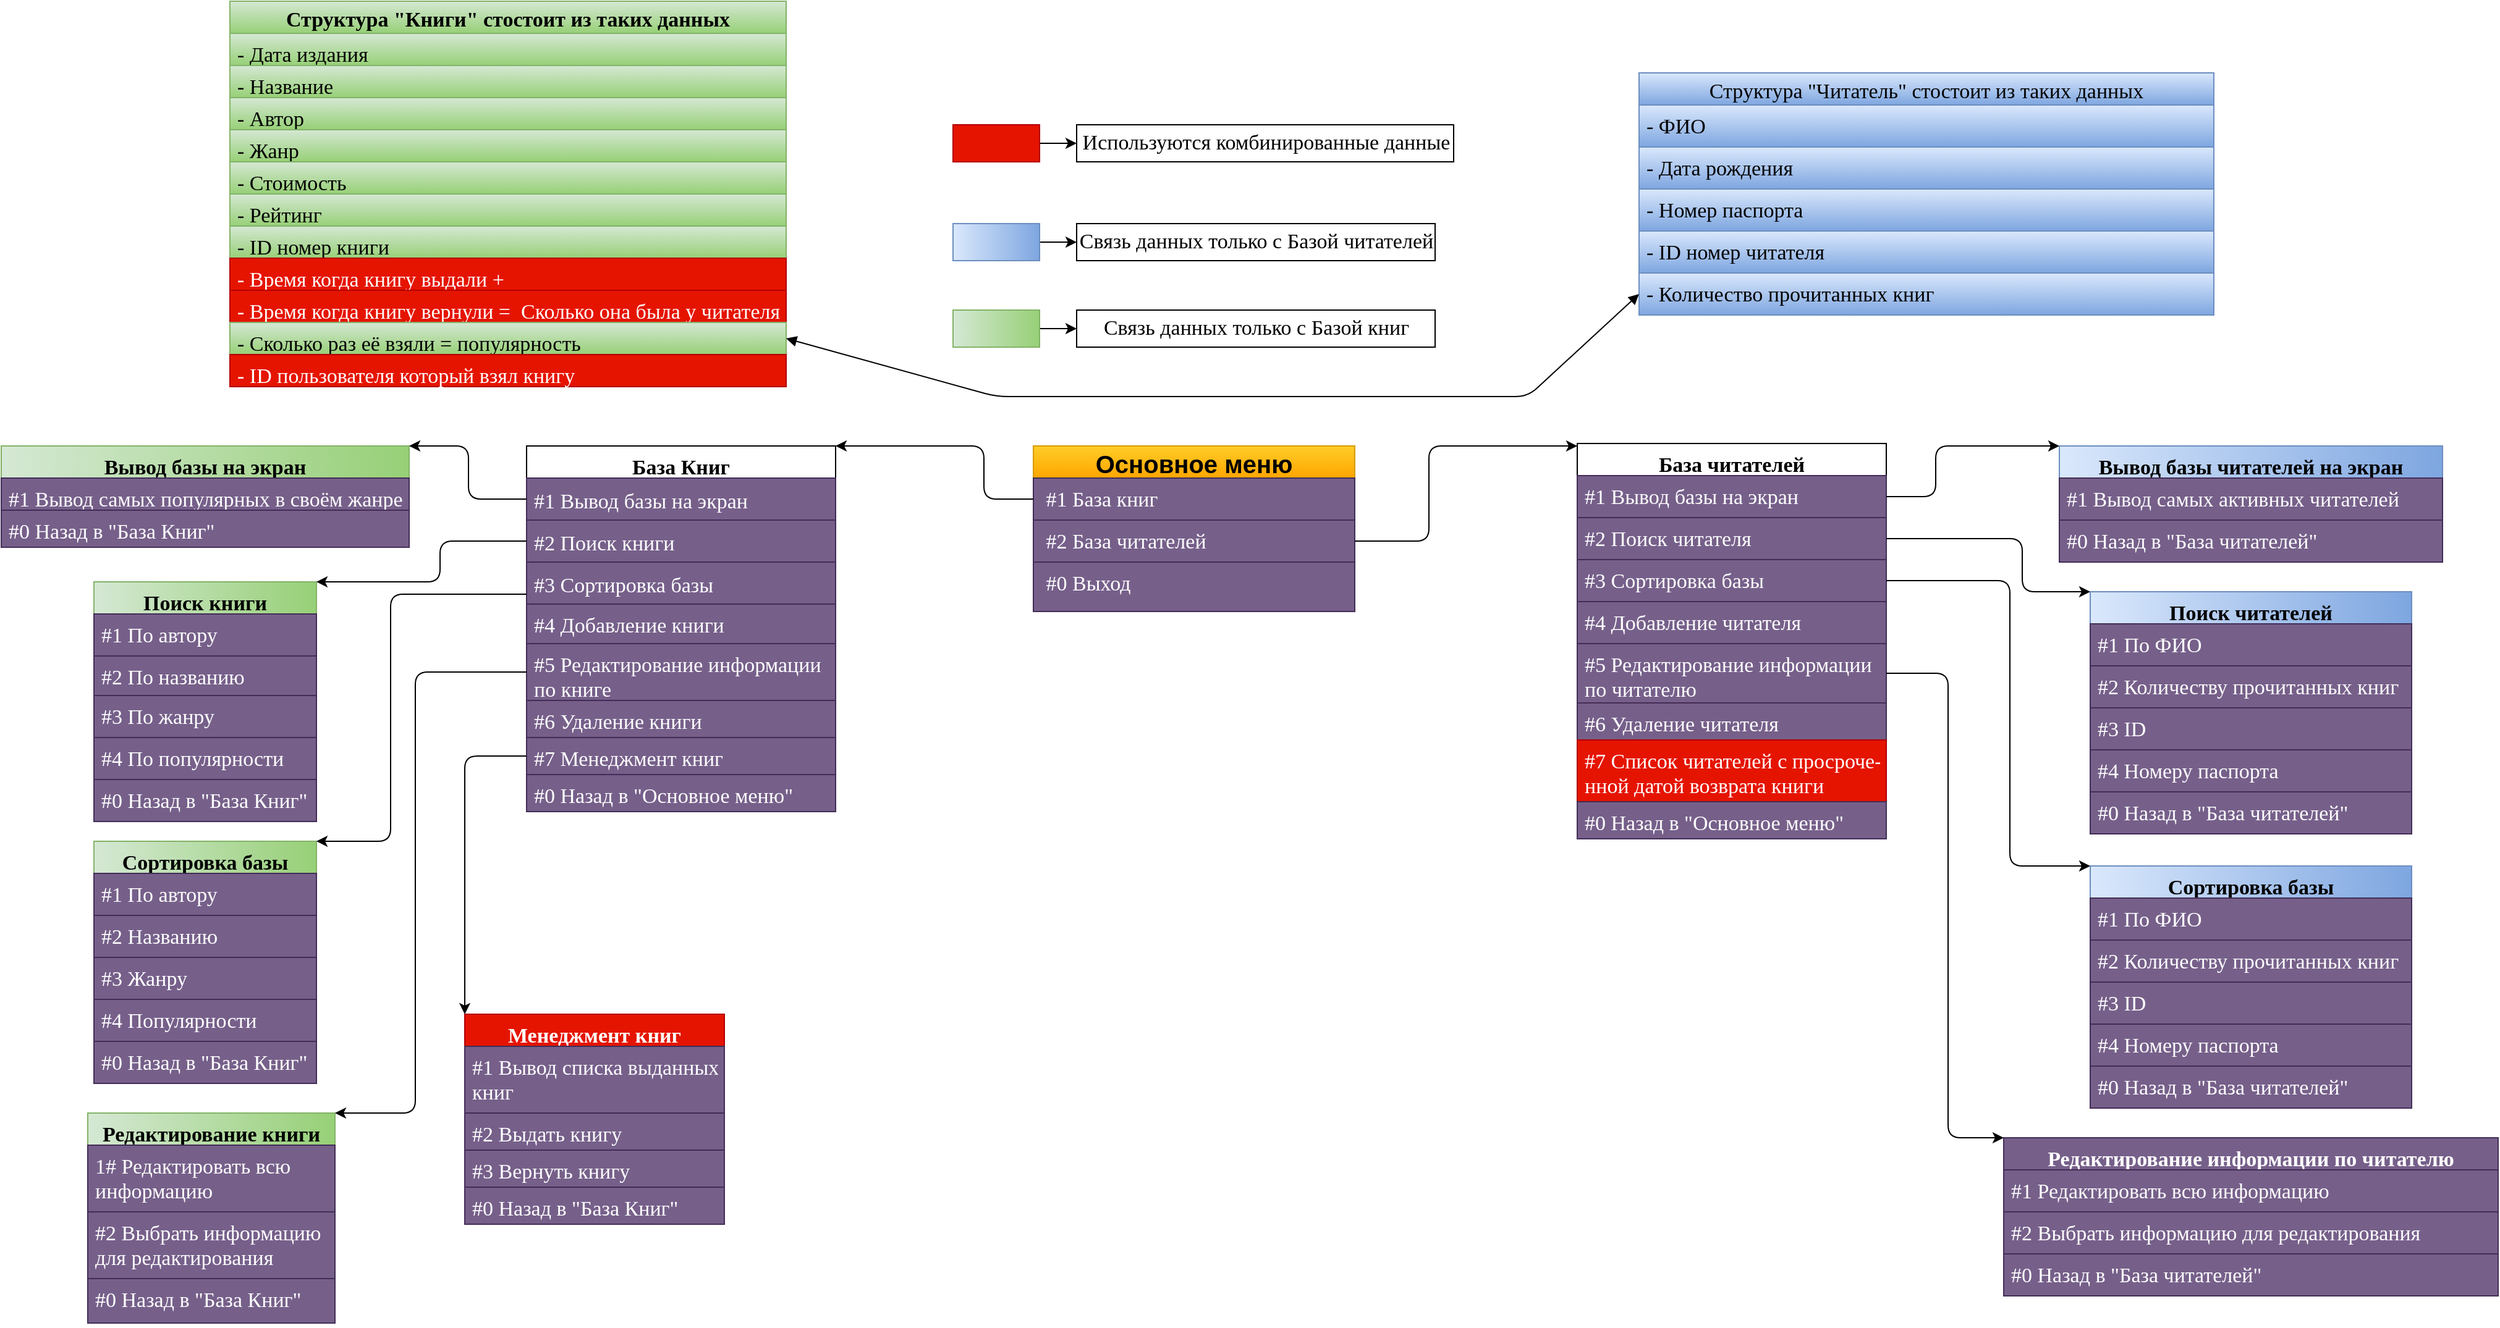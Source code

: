 <mxfile version="18.0.8" type="github">
  <diagram id="y9jcQ4mQ0gFcE9R2Qf6j" name="Page-1">
    <mxGraphModel dx="2881" dy="2189" grid="1" gridSize="10" guides="1" tooltips="1" connect="1" arrows="1" fold="1" page="1" pageScale="1" pageWidth="850" pageHeight="1100" math="0" shadow="0">
      <root>
        <mxCell id="0" />
        <mxCell id="1" parent="0" />
        <mxCell id="IGC7cP5TgzlPBevFt7c1-8" value="Основное меню" style="swimlane;fontStyle=1;childLayout=stackLayout;horizontal=1;startSize=26;horizontalStack=0;resizeParent=1;resizeParentMax=0;resizeLast=0;collapsible=1;marginBottom=0;rounded=0;sketch=0;fontSize=20;fillColor=#ffcd28;gradientColor=#ffa500;strokeColor=#d79b00;" parent="1" vertex="1">
          <mxGeometry x="240" y="40" width="260" height="134" as="geometry" />
        </mxCell>
        <mxCell id="IGC7cP5TgzlPBevFt7c1-11" value=" #1 База книг" style="text;strokeColor=#432D57;fillColor=#76608a;align=left;verticalAlign=top;spacingLeft=4;spacingRight=4;overflow=hidden;rotatable=0;points=[[0,0.5],[1,0.5]];portConstraint=eastwest;rounded=0;sketch=0;fontSize=17;fontFamily=Times New Roman;fontColor=#ffffff;" parent="IGC7cP5TgzlPBevFt7c1-8" vertex="1">
          <mxGeometry y="26" width="260" height="34" as="geometry" />
        </mxCell>
        <mxCell id="IGC7cP5TgzlPBevFt7c1-12" value=" #2 База читателей" style="text;strokeColor=#432D57;fillColor=#76608a;align=left;verticalAlign=top;spacingLeft=4;spacingRight=4;overflow=hidden;rotatable=0;points=[[0,0.5],[1,0.5]];portConstraint=eastwest;rounded=0;sketch=0;fontSize=17;fontFamily=Times New Roman;fontColor=#ffffff;" parent="IGC7cP5TgzlPBevFt7c1-8" vertex="1">
          <mxGeometry y="60" width="260" height="34" as="geometry" />
        </mxCell>
        <mxCell id="IGC7cP5TgzlPBevFt7c1-21" value=" #0 Выход" style="text;align=left;verticalAlign=top;spacingLeft=4;spacingRight=4;overflow=hidden;rotatable=0;points=[[0,0.5],[1,0.5]];portConstraint=eastwest;rounded=0;sketch=0;fontSize=17;fontFamily=Times New Roman;strokeWidth=1;shadow=0;glass=0;fillColor=#76608a;gradientDirection=east;strokeColor=#432D57;fontColor=#ffffff;" parent="IGC7cP5TgzlPBevFt7c1-8" vertex="1">
          <mxGeometry y="94" width="260" height="40" as="geometry" />
        </mxCell>
        <mxCell id="IGC7cP5TgzlPBevFt7c1-24" value="База Книг" style="swimlane;fontStyle=1;align=center;verticalAlign=top;childLayout=stackLayout;horizontal=1;startSize=26;horizontalStack=0;resizeParent=1;resizeParentMax=0;resizeLast=0;collapsible=1;marginBottom=0;rounded=0;shadow=0;glass=0;sketch=0;fontFamily=Times New Roman;fontSize=17;strokeColor=default;strokeWidth=1;fillColor=default;gradientColor=none;gradientDirection=east;" parent="1" vertex="1">
          <mxGeometry x="-170" y="40" width="250" height="296" as="geometry" />
        </mxCell>
        <mxCell id="IGC7cP5TgzlPBevFt7c1-25" value="#1 Вывод базы на экран" style="text;strokeColor=#432D57;fillColor=#76608a;align=left;verticalAlign=middle;spacingLeft=4;spacingRight=4;overflow=hidden;rotatable=0;points=[[0,0.5],[1,0.5]];portConstraint=eastwest;rounded=0;shadow=0;glass=0;sketch=0;fontFamily=Times New Roman;fontSize=17;labelPosition=center;verticalLabelPosition=middle;fontColor=#ffffff;" parent="IGC7cP5TgzlPBevFt7c1-24" vertex="1">
          <mxGeometry y="26" width="250" height="34" as="geometry" />
        </mxCell>
        <mxCell id="IGC7cP5TgzlPBevFt7c1-38" value="#2 Поиск книги" style="text;strokeColor=#432D57;fillColor=#76608a;align=left;verticalAlign=middle;spacingLeft=4;spacingRight=4;overflow=hidden;rotatable=0;points=[[0,0.5],[1,0.5]];portConstraint=eastwest;rounded=0;shadow=0;glass=0;sketch=0;fontFamily=Times New Roman;fontSize=17;labelPosition=center;verticalLabelPosition=middle;fontColor=#ffffff;" parent="IGC7cP5TgzlPBevFt7c1-24" vertex="1">
          <mxGeometry y="60" width="250" height="34" as="geometry" />
        </mxCell>
        <mxCell id="IGC7cP5TgzlPBevFt7c1-32" value="#3 Сортировка базы" style="text;strokeColor=#432D57;fillColor=#76608a;align=left;verticalAlign=middle;spacingLeft=4;spacingRight=4;overflow=hidden;rotatable=0;points=[[0,0.5],[1,0.5]];portConstraint=eastwest;rounded=0;shadow=0;glass=0;sketch=0;fontFamily=Times New Roman;fontSize=17;labelPosition=center;verticalLabelPosition=middle;fontColor=#ffffff;" parent="IGC7cP5TgzlPBevFt7c1-24" vertex="1">
          <mxGeometry y="94" width="250" height="34" as="geometry" />
        </mxCell>
        <mxCell id="IGC7cP5TgzlPBevFt7c1-33" value="#4 Добавление книги" style="text;align=left;verticalAlign=top;spacingLeft=4;spacingRight=4;overflow=hidden;rotatable=0;points=[[0,0.5],[1,0.5]];portConstraint=eastwest;rounded=0;shadow=0;glass=0;sketch=0;fontFamily=Times New Roman;fontSize=17;labelPosition=center;verticalLabelPosition=middle;fillColor=#76608a;fontColor=#ffffff;strokeColor=#432D57;" parent="IGC7cP5TgzlPBevFt7c1-24" vertex="1">
          <mxGeometry y="128" width="250" height="32" as="geometry" />
        </mxCell>
        <mxCell id="IGC7cP5TgzlPBevFt7c1-34" value="#5 Редактирование информации&#xa;по книге" style="text;strokeColor=#432D57;fillColor=#76608a;align=left;verticalAlign=top;spacingLeft=4;spacingRight=4;overflow=hidden;rotatable=0;points=[[0,0.5],[1,0.5]];portConstraint=eastwest;rounded=0;shadow=0;glass=0;sketch=0;fontFamily=Times New Roman;fontSize=17;labelPosition=center;verticalLabelPosition=middle;fontColor=#ffffff;" parent="IGC7cP5TgzlPBevFt7c1-24" vertex="1">
          <mxGeometry y="160" width="250" height="46" as="geometry" />
        </mxCell>
        <mxCell id="IGC7cP5TgzlPBevFt7c1-35" value="#6 Удаление книги" style="text;strokeColor=#432D57;fillColor=#76608a;align=left;verticalAlign=top;spacingLeft=4;spacingRight=4;overflow=hidden;rotatable=0;points=[[0,0.5],[1,0.5]];portConstraint=eastwest;rounded=0;shadow=0;glass=0;sketch=0;fontFamily=Times New Roman;fontSize=17;labelPosition=center;verticalLabelPosition=middle;fontColor=#ffffff;" parent="IGC7cP5TgzlPBevFt7c1-24" vertex="1">
          <mxGeometry y="206" width="250" height="30" as="geometry" />
        </mxCell>
        <mxCell id="IGC7cP5TgzlPBevFt7c1-36" value="#7 Менеджмент книг" style="text;strokeColor=#432D57;fillColor=#76608a;align=left;verticalAlign=top;spacingLeft=4;spacingRight=4;overflow=hidden;rotatable=0;points=[[0,0.5],[1,0.5]];portConstraint=eastwest;rounded=0;shadow=0;glass=0;sketch=0;fontFamily=Times New Roman;fontSize=17;labelPosition=center;verticalLabelPosition=middle;fontColor=#ffffff;" parent="IGC7cP5TgzlPBevFt7c1-24" vertex="1">
          <mxGeometry y="236" width="250" height="30" as="geometry" />
        </mxCell>
        <mxCell id="IGC7cP5TgzlPBevFt7c1-37" value="#0 Назад в &quot;Основное меню&quot;" style="text;strokeColor=#432D57;fillColor=#76608a;align=left;verticalAlign=top;spacingLeft=4;spacingRight=4;overflow=hidden;rotatable=0;points=[[0,0.5],[1,0.5]];portConstraint=eastwest;rounded=0;shadow=0;glass=0;sketch=0;fontFamily=Times New Roman;fontSize=17;labelPosition=center;verticalLabelPosition=middle;fontColor=#ffffff;" parent="IGC7cP5TgzlPBevFt7c1-24" vertex="1">
          <mxGeometry y="266" width="250" height="30" as="geometry" />
        </mxCell>
        <mxCell id="IGC7cP5TgzlPBevFt7c1-39" value="Вывод базы на экран" style="swimlane;fontStyle=1;align=center;verticalAlign=top;childLayout=stackLayout;horizontal=1;startSize=26;horizontalStack=0;resizeParent=1;resizeParentMax=0;resizeLast=0;collapsible=1;marginBottom=0;rounded=0;shadow=0;glass=0;sketch=0;fontFamily=Times New Roman;fontSize=17;strokeColor=#82b366;strokeWidth=1;fillColor=#d5e8d4;gradientDirection=east;gradientColor=#97d077;" parent="1" vertex="1">
          <mxGeometry x="-595" y="40" width="330" height="82" as="geometry" />
        </mxCell>
        <mxCell id="IGC7cP5TgzlPBevFt7c1-40" value="#1 Вывод самых популярных в своём жанре" style="text;strokeColor=#432D57;fillColor=#76608a;align=left;verticalAlign=top;spacingLeft=4;spacingRight=4;overflow=hidden;rotatable=0;points=[[0,0.5],[1,0.5]];portConstraint=eastwest;rounded=0;shadow=0;glass=0;sketch=0;fontFamily=Times New Roman;fontSize=17;fontColor=#ffffff;" parent="IGC7cP5TgzlPBevFt7c1-39" vertex="1">
          <mxGeometry y="26" width="330" height="26" as="geometry" />
        </mxCell>
        <mxCell id="IGC7cP5TgzlPBevFt7c1-42" value="#0 Назад в &quot;База Книг&quot;" style="text;strokeColor=#432D57;fillColor=#76608a;align=left;verticalAlign=top;spacingLeft=4;spacingRight=4;overflow=hidden;rotatable=0;points=[[0,0.5],[1,0.5]];portConstraint=eastwest;rounded=0;shadow=0;glass=0;sketch=0;fontFamily=Times New Roman;fontSize=17;fontColor=#ffffff;" parent="IGC7cP5TgzlPBevFt7c1-39" vertex="1">
          <mxGeometry y="52" width="330" height="30" as="geometry" />
        </mxCell>
        <mxCell id="IGC7cP5TgzlPBevFt7c1-47" value="Поиск книги" style="swimlane;fontStyle=1;align=center;verticalAlign=top;childLayout=stackLayout;horizontal=1;startSize=26;horizontalStack=0;resizeParent=1;resizeParentMax=0;resizeLast=0;collapsible=1;marginBottom=0;rounded=0;shadow=0;glass=0;sketch=0;fontFamily=Times New Roman;fontSize=17;strokeColor=#82b366;strokeWidth=1;fillColor=#d5e8d4;gradientDirection=east;gradientColor=#97d077;" parent="1" vertex="1">
          <mxGeometry x="-520" y="150" width="180" height="194" as="geometry" />
        </mxCell>
        <mxCell id="IGC7cP5TgzlPBevFt7c1-48" value="#1 По автору" style="text;strokeColor=#432D57;fillColor=#76608a;align=left;verticalAlign=top;spacingLeft=4;spacingRight=4;overflow=hidden;rotatable=0;points=[[0,0.5],[1,0.5]];portConstraint=eastwest;rounded=0;shadow=0;glass=0;sketch=0;fontFamily=Times New Roman;fontSize=17;fontColor=#ffffff;" parent="IGC7cP5TgzlPBevFt7c1-47" vertex="1">
          <mxGeometry y="26" width="180" height="34" as="geometry" />
        </mxCell>
        <mxCell id="IGC7cP5TgzlPBevFt7c1-50" value="#2 По названию" style="text;strokeColor=#432D57;fillColor=#76608a;align=left;verticalAlign=top;spacingLeft=4;spacingRight=4;overflow=hidden;rotatable=0;points=[[0,0.5],[1,0.5]];portConstraint=eastwest;rounded=0;shadow=0;glass=0;sketch=0;fontFamily=Times New Roman;fontSize=17;fontColor=#ffffff;" parent="IGC7cP5TgzlPBevFt7c1-47" vertex="1">
          <mxGeometry y="60" width="180" height="32" as="geometry" />
        </mxCell>
        <mxCell id="IGC7cP5TgzlPBevFt7c1-51" value="#3 По жанру" style="text;strokeColor=#432D57;fillColor=#76608a;align=left;verticalAlign=top;spacingLeft=4;spacingRight=4;overflow=hidden;rotatable=0;points=[[0,0.5],[1,0.5]];portConstraint=eastwest;rounded=0;shadow=0;glass=0;sketch=0;fontFamily=Times New Roman;fontSize=17;fontColor=#ffffff;" parent="IGC7cP5TgzlPBevFt7c1-47" vertex="1">
          <mxGeometry y="92" width="180" height="34" as="geometry" />
        </mxCell>
        <mxCell id="IGC7cP5TgzlPBevFt7c1-52" value="#4 По популярности" style="text;strokeColor=#432D57;fillColor=#76608a;align=left;verticalAlign=top;spacingLeft=4;spacingRight=4;overflow=hidden;rotatable=0;points=[[0,0.5],[1,0.5]];portConstraint=eastwest;rounded=0;shadow=0;glass=0;sketch=0;fontFamily=Times New Roman;fontSize=17;fontColor=#ffffff;" parent="IGC7cP5TgzlPBevFt7c1-47" vertex="1">
          <mxGeometry y="126" width="180" height="34" as="geometry" />
        </mxCell>
        <mxCell id="IGC7cP5TgzlPBevFt7c1-53" value="#0 Назад в &quot;База Книг&quot;" style="text;strokeColor=#432D57;fillColor=#76608a;align=left;verticalAlign=top;spacingLeft=4;spacingRight=4;overflow=hidden;rotatable=0;points=[[0,0.5],[1,0.5]];portConstraint=eastwest;rounded=0;shadow=0;glass=0;sketch=0;fontFamily=Times New Roman;fontSize=17;fontColor=#ffffff;" parent="IGC7cP5TgzlPBevFt7c1-47" vertex="1">
          <mxGeometry y="160" width="180" height="34" as="geometry" />
        </mxCell>
        <mxCell id="IGC7cP5TgzlPBevFt7c1-55" value="Сортировка базы" style="swimlane;fontStyle=1;align=center;verticalAlign=top;childLayout=stackLayout;horizontal=1;startSize=26;horizontalStack=0;resizeParent=1;resizeParentMax=0;resizeLast=0;collapsible=1;marginBottom=0;rounded=0;shadow=0;glass=0;sketch=0;fontFamily=Times New Roman;fontSize=17;strokeColor=#82b366;strokeWidth=1;fillColor=#d5e8d4;gradientDirection=east;gradientColor=#97d077;" parent="1" vertex="1">
          <mxGeometry x="-520" y="360" width="180" height="196" as="geometry" />
        </mxCell>
        <mxCell id="IGC7cP5TgzlPBevFt7c1-56" value="#1 По автору" style="text;strokeColor=#432D57;fillColor=#76608a;align=left;verticalAlign=top;spacingLeft=4;spacingRight=4;overflow=hidden;rotatable=0;points=[[0,0.5],[1,0.5]];portConstraint=eastwest;rounded=0;shadow=0;glass=0;sketch=0;fontFamily=Times New Roman;fontSize=17;fontColor=#ffffff;" parent="IGC7cP5TgzlPBevFt7c1-55" vertex="1">
          <mxGeometry y="26" width="180" height="34" as="geometry" />
        </mxCell>
        <mxCell id="IGC7cP5TgzlPBevFt7c1-59" value="#2 Названию" style="text;strokeColor=#432D57;fillColor=#76608a;align=left;verticalAlign=top;spacingLeft=4;spacingRight=4;overflow=hidden;rotatable=0;points=[[0,0.5],[1,0.5]];portConstraint=eastwest;rounded=0;shadow=0;glass=0;sketch=0;fontFamily=Times New Roman;fontSize=17;fontColor=#ffffff;" parent="IGC7cP5TgzlPBevFt7c1-55" vertex="1">
          <mxGeometry y="60" width="180" height="34" as="geometry" />
        </mxCell>
        <mxCell id="IGC7cP5TgzlPBevFt7c1-60" value="#3 Жанру" style="text;strokeColor=#432D57;fillColor=#76608a;align=left;verticalAlign=top;spacingLeft=4;spacingRight=4;overflow=hidden;rotatable=0;points=[[0,0.5],[1,0.5]];portConstraint=eastwest;rounded=0;shadow=0;glass=0;sketch=0;fontFamily=Times New Roman;fontSize=17;fontColor=#ffffff;" parent="IGC7cP5TgzlPBevFt7c1-55" vertex="1">
          <mxGeometry y="94" width="180" height="34" as="geometry" />
        </mxCell>
        <mxCell id="IGC7cP5TgzlPBevFt7c1-61" value="#4 Популярности" style="text;strokeColor=#432D57;fillColor=#76608a;align=left;verticalAlign=top;spacingLeft=4;spacingRight=4;overflow=hidden;rotatable=0;points=[[0,0.5],[1,0.5]];portConstraint=eastwest;rounded=0;shadow=0;glass=0;sketch=0;fontFamily=Times New Roman;fontSize=17;fontColor=#ffffff;" parent="IGC7cP5TgzlPBevFt7c1-55" vertex="1">
          <mxGeometry y="128" width="180" height="34" as="geometry" />
        </mxCell>
        <mxCell id="IGC7cP5TgzlPBevFt7c1-62" value="#0 Назад в &quot;База Книг&quot;" style="text;strokeColor=#432D57;fillColor=#76608a;align=left;verticalAlign=top;spacingLeft=4;spacingRight=4;overflow=hidden;rotatable=0;points=[[0,0.5],[1,0.5]];portConstraint=eastwest;rounded=0;shadow=0;glass=0;sketch=0;fontFamily=Times New Roman;fontSize=17;fontColor=#ffffff;" parent="IGC7cP5TgzlPBevFt7c1-55" vertex="1">
          <mxGeometry y="162" width="180" height="34" as="geometry" />
        </mxCell>
        <mxCell id="IGC7cP5TgzlPBevFt7c1-68" value="Редактирование книги" style="swimlane;fontStyle=1;align=center;verticalAlign=top;childLayout=stackLayout;horizontal=1;startSize=26;horizontalStack=0;resizeParent=1;resizeParentMax=0;resizeLast=0;collapsible=1;marginBottom=0;rounded=0;shadow=0;glass=0;sketch=0;fontFamily=Times New Roman;fontSize=17;strokeColor=#82b366;strokeWidth=1;fillColor=#d5e8d4;gradientDirection=east;gradientColor=#97d077;" parent="1" vertex="1">
          <mxGeometry x="-525" y="580" width="200" height="170" as="geometry" />
        </mxCell>
        <mxCell id="IGC7cP5TgzlPBevFt7c1-69" value="1# Редактировать всю &#xa;информацию" style="text;strokeColor=#432D57;fillColor=#76608a;align=left;verticalAlign=top;spacingLeft=4;spacingRight=4;overflow=hidden;rotatable=0;points=[[0,0.5],[1,0.5]];portConstraint=eastwest;rounded=0;shadow=0;glass=0;sketch=0;fontFamily=Times New Roman;fontSize=17;fontColor=#ffffff;" parent="IGC7cP5TgzlPBevFt7c1-68" vertex="1">
          <mxGeometry y="26" width="200" height="54" as="geometry" />
        </mxCell>
        <mxCell id="IGC7cP5TgzlPBevFt7c1-72" value="#2 Выбрать информацию&#xa;для редактирования" style="text;strokeColor=#432D57;fillColor=#76608a;align=left;verticalAlign=top;spacingLeft=4;spacingRight=4;overflow=hidden;rotatable=0;points=[[0,0.5],[1,0.5]];portConstraint=eastwest;rounded=0;shadow=0;glass=0;sketch=0;fontFamily=Times New Roman;fontSize=17;fontColor=#ffffff;" parent="IGC7cP5TgzlPBevFt7c1-68" vertex="1">
          <mxGeometry y="80" width="200" height="54" as="geometry" />
        </mxCell>
        <mxCell id="IGC7cP5TgzlPBevFt7c1-73" value="#0 Назад в &quot;База Книг&quot;" style="text;strokeColor=#432D57;fillColor=#76608a;align=left;verticalAlign=top;spacingLeft=4;spacingRight=4;overflow=hidden;rotatable=0;points=[[0,0.5],[1,0.5]];portConstraint=eastwest;rounded=0;shadow=0;glass=0;sketch=0;fontFamily=Times New Roman;fontSize=17;fontColor=#ffffff;" parent="IGC7cP5TgzlPBevFt7c1-68" vertex="1">
          <mxGeometry y="134" width="200" height="36" as="geometry" />
        </mxCell>
        <mxCell id="IGC7cP5TgzlPBevFt7c1-75" value="Менеджмент книг" style="swimlane;fontStyle=1;align=center;verticalAlign=top;childLayout=stackLayout;horizontal=1;startSize=26;horizontalStack=0;resizeParent=1;resizeParentMax=0;resizeLast=0;collapsible=1;marginBottom=0;rounded=0;shadow=0;glass=0;sketch=0;fontFamily=Times New Roman;fontSize=17;strokeColor=#B20000;strokeWidth=1;fillColor=#e51400;gradientDirection=east;fontColor=#ffffff;" parent="1" vertex="1">
          <mxGeometry x="-220" y="500" width="210" height="170" as="geometry" />
        </mxCell>
        <mxCell id="IGC7cP5TgzlPBevFt7c1-76" value="#1 Вывод списка выданных &#xa;книг" style="text;strokeColor=#432D57;fillColor=#76608a;align=left;verticalAlign=top;spacingLeft=4;spacingRight=4;overflow=hidden;rotatable=0;points=[[0,0.5],[1,0.5]];portConstraint=eastwest;rounded=0;shadow=0;glass=0;sketch=0;fontFamily=Times New Roman;fontSize=17;fontColor=#ffffff;" parent="IGC7cP5TgzlPBevFt7c1-75" vertex="1">
          <mxGeometry y="26" width="210" height="54" as="geometry" />
        </mxCell>
        <mxCell id="IGC7cP5TgzlPBevFt7c1-79" value="#2 Выдать книгу" style="text;strokeColor=#432D57;fillColor=#76608a;align=left;verticalAlign=top;spacingLeft=4;spacingRight=4;overflow=hidden;rotatable=0;points=[[0,0.5],[1,0.5]];portConstraint=eastwest;rounded=0;shadow=0;glass=0;sketch=0;fontFamily=Times New Roman;fontSize=17;fontColor=#ffffff;" parent="IGC7cP5TgzlPBevFt7c1-75" vertex="1">
          <mxGeometry y="80" width="210" height="30" as="geometry" />
        </mxCell>
        <mxCell id="IGC7cP5TgzlPBevFt7c1-80" value="#3 Вернуть книгу" style="text;strokeColor=#432D57;fillColor=#76608a;align=left;verticalAlign=top;spacingLeft=4;spacingRight=4;overflow=hidden;rotatable=0;points=[[0,0.5],[1,0.5]];portConstraint=eastwest;rounded=0;shadow=0;glass=0;sketch=0;fontFamily=Times New Roman;fontSize=17;fontColor=#ffffff;" parent="IGC7cP5TgzlPBevFt7c1-75" vertex="1">
          <mxGeometry y="110" width="210" height="30" as="geometry" />
        </mxCell>
        <mxCell id="IGC7cP5TgzlPBevFt7c1-81" value="#0 Назад в &quot;База Книг&quot;" style="text;strokeColor=#432D57;fillColor=#76608a;align=left;verticalAlign=top;spacingLeft=4;spacingRight=4;overflow=hidden;rotatable=0;points=[[0,0.5],[1,0.5]];portConstraint=eastwest;rounded=0;shadow=0;glass=0;sketch=0;fontFamily=Times New Roman;fontSize=17;fontColor=#ffffff;" parent="IGC7cP5TgzlPBevFt7c1-75" vertex="1">
          <mxGeometry y="140" width="210" height="30" as="geometry" />
        </mxCell>
        <mxCell id="IGC7cP5TgzlPBevFt7c1-85" value="" style="edgeStyle=orthogonalEdgeStyle;curved=0;rounded=1;sketch=0;orthogonalLoop=1;jettySize=auto;html=1;fontFamily=Times New Roman;fontSize=17;" parent="1" source="IGC7cP5TgzlPBevFt7c1-83" target="IGC7cP5TgzlPBevFt7c1-84" edge="1">
          <mxGeometry relative="1" as="geometry" />
        </mxCell>
        <mxCell id="IGC7cP5TgzlPBevFt7c1-83" value="" style="html=1;rounded=0;shadow=0;glass=0;sketch=0;fontFamily=Times New Roman;fontSize=17;strokeColor=#82b366;strokeWidth=1;fillColor=#d5e8d4;gradientDirection=east;gradientColor=#97d077;" parent="1" vertex="1">
          <mxGeometry x="175" y="-70" width="70" height="30" as="geometry" />
        </mxCell>
        <mxCell id="IGC7cP5TgzlPBevFt7c1-84" value="Связь данных только с Базой книг" style="html=1;rounded=0;shadow=0;glass=0;sketch=0;fontFamily=Times New Roman;fontSize=17;strokeColor=default;strokeWidth=1;fillColor=default;gradientColor=none;gradientDirection=east;" parent="1" vertex="1">
          <mxGeometry x="275" y="-70" width="290" height="30" as="geometry" />
        </mxCell>
        <mxCell id="IGC7cP5TgzlPBevFt7c1-89" value="" style="edgeStyle=orthogonalEdgeStyle;curved=0;rounded=1;sketch=0;orthogonalLoop=1;jettySize=auto;html=1;fontFamily=Times New Roman;fontSize=17;" parent="1" source="IGC7cP5TgzlPBevFt7c1-86" target="IGC7cP5TgzlPBevFt7c1-88" edge="1">
          <mxGeometry relative="1" as="geometry" />
        </mxCell>
        <mxCell id="IGC7cP5TgzlPBevFt7c1-86" value="" style="html=1;rounded=0;shadow=0;glass=0;sketch=0;fontFamily=Times New Roman;fontSize=17;strokeColor=#6c8ebf;strokeWidth=1;fillColor=#dae8fc;gradientDirection=east;gradientColor=#7ea6e0;" parent="1" vertex="1">
          <mxGeometry x="175" y="-140" width="70" height="30" as="geometry" />
        </mxCell>
        <mxCell id="IGC7cP5TgzlPBevFt7c1-88" value="Связь данных только с Базой читателей" style="html=1;rounded=0;shadow=0;glass=0;sketch=0;fontFamily=Times New Roman;fontSize=17;strokeWidth=1;gradientDirection=east;" parent="1" vertex="1">
          <mxGeometry x="275" y="-140" width="290" height="30" as="geometry" />
        </mxCell>
        <mxCell id="IGC7cP5TgzlPBevFt7c1-90" value="" style="edgeStyle=orthogonalEdgeStyle;curved=0;rounded=1;sketch=0;orthogonalLoop=1;jettySize=auto;html=1;fontFamily=Times New Roman;fontSize=17;" parent="1" source="IGC7cP5TgzlPBevFt7c1-91" target="IGC7cP5TgzlPBevFt7c1-92" edge="1">
          <mxGeometry relative="1" as="geometry" />
        </mxCell>
        <mxCell id="IGC7cP5TgzlPBevFt7c1-91" value="" style="html=1;rounded=0;shadow=0;glass=0;sketch=0;fontFamily=Times New Roman;fontSize=17;strokeColor=#B20000;strokeWidth=1;fillColor=#e51400;gradientDirection=east;fontColor=#ffffff;" parent="1" vertex="1">
          <mxGeometry x="175" y="-220" width="70" height="30" as="geometry" />
        </mxCell>
        <mxCell id="IGC7cP5TgzlPBevFt7c1-92" value="Используются комбинированные данные" style="html=1;rounded=0;shadow=0;glass=0;sketch=0;fontFamily=Times New Roman;fontSize=17;strokeWidth=1;gradientDirection=east;" parent="1" vertex="1">
          <mxGeometry x="275" y="-220" width="305" height="30" as="geometry" />
        </mxCell>
        <mxCell id="IGC7cP5TgzlPBevFt7c1-94" value="Структура &quot;Книги&quot; стостоит из таких данных" style="swimlane;fontStyle=1;childLayout=stackLayout;horizontal=1;startSize=26;fillColor=#d5e8d4;horizontalStack=0;resizeParent=1;resizeParentMax=0;resizeLast=0;collapsible=1;marginBottom=0;rounded=0;shadow=0;glass=0;sketch=0;fontFamily=Times New Roman;fontSize=17;strokeColor=#82b366;strokeWidth=1;swimlaneFillColor=default;gradientColor=#97d077;" parent="1" vertex="1">
          <mxGeometry x="-410" y="-320" width="450" height="312" as="geometry" />
        </mxCell>
        <mxCell id="IGC7cP5TgzlPBevFt7c1-95" value="- Дата издания" style="text;strokeColor=#82b366;fillColor=#d5e8d4;align=left;verticalAlign=top;spacingLeft=4;spacingRight=4;overflow=hidden;rotatable=0;points=[[0,0.5],[1,0.5]];portConstraint=eastwest;rounded=0;shadow=0;glass=0;sketch=0;fontFamily=Times New Roman;fontSize=17;gradientColor=#97d077;" parent="IGC7cP5TgzlPBevFt7c1-94" vertex="1">
          <mxGeometry y="26" width="450" height="26" as="geometry" />
        </mxCell>
        <mxCell id="IGC7cP5TgzlPBevFt7c1-96" value="- Название" style="text;strokeColor=#82b366;fillColor=#d5e8d4;align=left;verticalAlign=top;spacingLeft=4;spacingRight=4;overflow=hidden;rotatable=0;points=[[0,0.5],[1,0.5]];portConstraint=eastwest;rounded=0;shadow=0;glass=0;sketch=0;fontFamily=Times New Roman;fontSize=17;gradientColor=#97d077;" parent="IGC7cP5TgzlPBevFt7c1-94" vertex="1">
          <mxGeometry y="52" width="450" height="26" as="geometry" />
        </mxCell>
        <mxCell id="IGC7cP5TgzlPBevFt7c1-97" value="- Автор" style="text;strokeColor=#82b366;fillColor=#d5e8d4;align=left;verticalAlign=top;spacingLeft=4;spacingRight=4;overflow=hidden;rotatable=0;points=[[0,0.5],[1,0.5]];portConstraint=eastwest;rounded=0;shadow=0;glass=0;sketch=0;fontFamily=Times New Roman;fontSize=17;gradientColor=#97d077;" parent="IGC7cP5TgzlPBevFt7c1-94" vertex="1">
          <mxGeometry y="78" width="450" height="26" as="geometry" />
        </mxCell>
        <mxCell id="IGC7cP5TgzlPBevFt7c1-98" value="- Жанр" style="text;strokeColor=#82b366;fillColor=#d5e8d4;align=left;verticalAlign=top;spacingLeft=4;spacingRight=4;overflow=hidden;rotatable=0;points=[[0,0.5],[1,0.5]];portConstraint=eastwest;rounded=0;shadow=0;glass=0;sketch=0;fontFamily=Times New Roman;fontSize=17;gradientColor=#97d077;" parent="IGC7cP5TgzlPBevFt7c1-94" vertex="1">
          <mxGeometry y="104" width="450" height="26" as="geometry" />
        </mxCell>
        <mxCell id="IGC7cP5TgzlPBevFt7c1-99" value="- Стоимость" style="text;strokeColor=#82b366;fillColor=#d5e8d4;align=left;verticalAlign=top;spacingLeft=4;spacingRight=4;overflow=hidden;rotatable=0;points=[[0,0.5],[1,0.5]];portConstraint=eastwest;rounded=0;shadow=0;glass=0;sketch=0;fontFamily=Times New Roman;fontSize=17;gradientColor=#97d077;" parent="IGC7cP5TgzlPBevFt7c1-94" vertex="1">
          <mxGeometry y="130" width="450" height="26" as="geometry" />
        </mxCell>
        <mxCell id="IGC7cP5TgzlPBevFt7c1-100" value="- Рейтинг" style="text;strokeColor=#82b366;fillColor=#d5e8d4;align=left;verticalAlign=top;spacingLeft=4;spacingRight=4;overflow=hidden;rotatable=0;points=[[0,0.5],[1,0.5]];portConstraint=eastwest;rounded=0;shadow=0;glass=0;sketch=0;fontFamily=Times New Roman;fontSize=17;gradientColor=#97d077;" parent="IGC7cP5TgzlPBevFt7c1-94" vertex="1">
          <mxGeometry y="156" width="450" height="26" as="geometry" />
        </mxCell>
        <mxCell id="IGC7cP5TgzlPBevFt7c1-101" value="- ID номер книги" style="text;strokeColor=#82b366;fillColor=#d5e8d4;align=left;verticalAlign=top;spacingLeft=4;spacingRight=4;overflow=hidden;rotatable=0;points=[[0,0.5],[1,0.5]];portConstraint=eastwest;rounded=0;shadow=0;glass=0;sketch=0;fontFamily=Times New Roman;fontSize=17;gradientColor=#97d077;" parent="IGC7cP5TgzlPBevFt7c1-94" vertex="1">
          <mxGeometry y="182" width="450" height="26" as="geometry" />
        </mxCell>
        <mxCell id="IGC7cP5TgzlPBevFt7c1-102" value="- Время когда книгу выдали +" style="text;strokeColor=#B20000;fillColor=#e51400;align=left;verticalAlign=top;spacingLeft=4;spacingRight=4;overflow=hidden;rotatable=0;points=[[0,0.5],[1,0.5]];portConstraint=eastwest;rounded=0;shadow=0;glass=0;sketch=0;fontFamily=Times New Roman;fontSize=17;fontColor=#ffffff;" parent="IGC7cP5TgzlPBevFt7c1-94" vertex="1">
          <mxGeometry y="208" width="450" height="26" as="geometry" />
        </mxCell>
        <mxCell id="IGC7cP5TgzlPBevFt7c1-103" value="- Время когда книгу вернули =  Сколько она была у читателя" style="text;strokeColor=#B20000;fillColor=#e51400;align=left;verticalAlign=top;spacingLeft=4;spacingRight=4;overflow=hidden;rotatable=0;points=[[0,0.5],[1,0.5]];portConstraint=eastwest;rounded=0;shadow=0;glass=0;sketch=0;fontFamily=Times New Roman;fontSize=17;fontColor=#ffffff;" parent="IGC7cP5TgzlPBevFt7c1-94" vertex="1">
          <mxGeometry y="234" width="450" height="26" as="geometry" />
        </mxCell>
        <mxCell id="IGC7cP5TgzlPBevFt7c1-105" value="- Сколько раз её взяли = популярность" style="text;strokeColor=#82b366;fillColor=#d5e8d4;align=left;verticalAlign=top;spacingLeft=4;spacingRight=4;overflow=hidden;rotatable=0;points=[[0,0.5],[1,0.5]];portConstraint=eastwest;rounded=0;shadow=0;glass=0;sketch=0;fontFamily=Times New Roman;fontSize=17;gradientColor=#97d077;" parent="IGC7cP5TgzlPBevFt7c1-94" vertex="1">
          <mxGeometry y="260" width="450" height="26" as="geometry" />
        </mxCell>
        <mxCell id="A93S3qLj2dooBYVlnmr1-1" value="- ID пользователя который взял книгу" style="text;strokeColor=#B20000;fillColor=#e51400;align=left;verticalAlign=top;spacingLeft=4;spacingRight=4;overflow=hidden;rotatable=0;points=[[0,0.5],[1,0.5]];portConstraint=eastwest;rounded=0;shadow=0;glass=0;sketch=0;fontFamily=Times New Roman;fontSize=17;fontColor=#ffffff;" vertex="1" parent="IGC7cP5TgzlPBevFt7c1-94">
          <mxGeometry y="286" width="450" height="26" as="geometry" />
        </mxCell>
        <mxCell id="IGC7cP5TgzlPBevFt7c1-106" style="edgeStyle=orthogonalEdgeStyle;curved=0;rounded=1;sketch=0;orthogonalLoop=1;jettySize=auto;html=1;entryX=0;entryY=0;entryDx=0;entryDy=0;fontFamily=Times New Roman;fontSize=17;" parent="1" source="IGC7cP5TgzlPBevFt7c1-36" target="IGC7cP5TgzlPBevFt7c1-75" edge="1">
          <mxGeometry relative="1" as="geometry" />
        </mxCell>
        <mxCell id="IGC7cP5TgzlPBevFt7c1-107" style="edgeStyle=orthogonalEdgeStyle;curved=0;rounded=1;sketch=0;orthogonalLoop=1;jettySize=auto;html=1;entryX=1;entryY=0;entryDx=0;entryDy=0;fontFamily=Times New Roman;fontSize=17;" parent="1" source="IGC7cP5TgzlPBevFt7c1-34" target="IGC7cP5TgzlPBevFt7c1-68" edge="1">
          <mxGeometry relative="1" as="geometry">
            <Array as="points">
              <mxPoint x="-260" y="223" />
              <mxPoint x="-260" y="580" />
            </Array>
          </mxGeometry>
        </mxCell>
        <mxCell id="IGC7cP5TgzlPBevFt7c1-108" style="edgeStyle=orthogonalEdgeStyle;curved=0;rounded=1;sketch=0;orthogonalLoop=1;jettySize=auto;html=1;entryX=1;entryY=0;entryDx=0;entryDy=0;fontFamily=Times New Roman;fontSize=17;" parent="1" source="IGC7cP5TgzlPBevFt7c1-32" target="IGC7cP5TgzlPBevFt7c1-55" edge="1">
          <mxGeometry relative="1" as="geometry">
            <Array as="points">
              <mxPoint x="-280" y="160" />
              <mxPoint x="-280" y="360" />
            </Array>
          </mxGeometry>
        </mxCell>
        <mxCell id="IGC7cP5TgzlPBevFt7c1-109" style="edgeStyle=orthogonalEdgeStyle;curved=0;rounded=1;sketch=0;orthogonalLoop=1;jettySize=auto;html=1;entryX=1;entryY=0;entryDx=0;entryDy=0;fontFamily=Times New Roman;fontSize=17;" parent="1" source="IGC7cP5TgzlPBevFt7c1-38" target="IGC7cP5TgzlPBevFt7c1-47" edge="1">
          <mxGeometry relative="1" as="geometry">
            <Array as="points">
              <mxPoint x="-240" y="117" />
              <mxPoint x="-240" y="150" />
            </Array>
          </mxGeometry>
        </mxCell>
        <mxCell id="IGC7cP5TgzlPBevFt7c1-110" style="edgeStyle=orthogonalEdgeStyle;curved=0;rounded=1;sketch=0;orthogonalLoop=1;jettySize=auto;html=1;entryX=1;entryY=0;entryDx=0;entryDy=0;fontFamily=Times New Roman;fontSize=17;" parent="1" source="IGC7cP5TgzlPBevFt7c1-25" target="IGC7cP5TgzlPBevFt7c1-39" edge="1">
          <mxGeometry relative="1" as="geometry">
            <Array as="points">
              <mxPoint x="-217" y="83" />
              <mxPoint x="-217" y="40" />
            </Array>
          </mxGeometry>
        </mxCell>
        <mxCell id="IGC7cP5TgzlPBevFt7c1-111" style="edgeStyle=orthogonalEdgeStyle;curved=0;rounded=1;sketch=0;orthogonalLoop=1;jettySize=auto;html=1;entryX=1;entryY=0;entryDx=0;entryDy=0;fontFamily=Times New Roman;fontSize=17;" parent="1" source="IGC7cP5TgzlPBevFt7c1-11" target="IGC7cP5TgzlPBevFt7c1-24" edge="1">
          <mxGeometry relative="1" as="geometry">
            <Array as="points">
              <mxPoint x="200" y="83" />
              <mxPoint x="200" y="40" />
            </Array>
          </mxGeometry>
        </mxCell>
        <mxCell id="IGC7cP5TgzlPBevFt7c1-112" value="База читателей" style="swimlane;fontStyle=1;align=center;verticalAlign=top;childLayout=stackLayout;horizontal=1;startSize=26;horizontalStack=0;resizeParent=1;resizeParentMax=0;resizeLast=0;collapsible=1;marginBottom=0;rounded=0;shadow=0;glass=0;sketch=0;fontFamily=Times New Roman;fontSize=17;strokeColor=default;strokeWidth=1;fillColor=default;gradientColor=none;gradientDirection=east;" parent="1" vertex="1">
          <mxGeometry x="680" y="38" width="250" height="320" as="geometry" />
        </mxCell>
        <mxCell id="IGC7cP5TgzlPBevFt7c1-113" value="#1 Вывод базы на экран" style="text;strokeColor=#432D57;fillColor=#76608a;align=left;verticalAlign=top;spacingLeft=4;spacingRight=4;overflow=hidden;rotatable=0;points=[[0,0.5],[1,0.5]];portConstraint=eastwest;rounded=0;shadow=0;glass=0;sketch=0;fontFamily=Times New Roman;fontSize=17;fontColor=#ffffff;" parent="IGC7cP5TgzlPBevFt7c1-112" vertex="1">
          <mxGeometry y="26" width="250" height="34" as="geometry" />
        </mxCell>
        <mxCell id="IGC7cP5TgzlPBevFt7c1-116" value="#2 Поиск читателя" style="text;strokeColor=#432D57;fillColor=#76608a;align=left;verticalAlign=top;spacingLeft=4;spacingRight=4;overflow=hidden;rotatable=0;points=[[0,0.5],[1,0.5]];portConstraint=eastwest;rounded=0;shadow=0;glass=0;sketch=0;fontFamily=Times New Roman;fontSize=17;fontColor=#ffffff;" parent="IGC7cP5TgzlPBevFt7c1-112" vertex="1">
          <mxGeometry y="60" width="250" height="34" as="geometry" />
        </mxCell>
        <mxCell id="IGC7cP5TgzlPBevFt7c1-117" value="#3 Сортировка базы" style="text;strokeColor=#432D57;fillColor=#76608a;align=left;verticalAlign=top;spacingLeft=4;spacingRight=4;overflow=hidden;rotatable=0;points=[[0,0.5],[1,0.5]];portConstraint=eastwest;rounded=0;shadow=0;glass=0;sketch=0;fontFamily=Times New Roman;fontSize=17;fontColor=#ffffff;" parent="IGC7cP5TgzlPBevFt7c1-112" vertex="1">
          <mxGeometry y="94" width="250" height="34" as="geometry" />
        </mxCell>
        <mxCell id="IGC7cP5TgzlPBevFt7c1-118" value="#4 Добавление читателя" style="text;strokeColor=#432D57;fillColor=#76608a;align=left;verticalAlign=top;spacingLeft=4;spacingRight=4;overflow=hidden;rotatable=0;points=[[0,0.5],[1,0.5]];portConstraint=eastwest;rounded=0;shadow=0;glass=0;sketch=0;fontFamily=Times New Roman;fontSize=17;fontColor=#ffffff;" parent="IGC7cP5TgzlPBevFt7c1-112" vertex="1">
          <mxGeometry y="128" width="250" height="34" as="geometry" />
        </mxCell>
        <mxCell id="IGC7cP5TgzlPBevFt7c1-119" value="#5 Редактирование информации&#xa;по читателю" style="text;strokeColor=#432D57;fillColor=#76608a;align=left;verticalAlign=top;spacingLeft=4;spacingRight=4;overflow=hidden;rotatable=0;points=[[0,0.5],[1,0.5]];portConstraint=eastwest;rounded=0;shadow=0;glass=0;sketch=0;fontFamily=Times New Roman;fontSize=17;fontColor=#ffffff;" parent="IGC7cP5TgzlPBevFt7c1-112" vertex="1">
          <mxGeometry y="162" width="250" height="48" as="geometry" />
        </mxCell>
        <mxCell id="IGC7cP5TgzlPBevFt7c1-120" value="#6 Удаление читателя" style="text;strokeColor=#432D57;fillColor=#76608a;align=left;verticalAlign=top;spacingLeft=4;spacingRight=4;overflow=hidden;rotatable=0;points=[[0,0.5],[1,0.5]];portConstraint=eastwest;rounded=0;shadow=0;glass=0;sketch=0;fontFamily=Times New Roman;fontSize=17;fontColor=#ffffff;" parent="IGC7cP5TgzlPBevFt7c1-112" vertex="1">
          <mxGeometry y="210" width="250" height="30" as="geometry" />
        </mxCell>
        <mxCell id="IGC7cP5TgzlPBevFt7c1-121" value="#7 Список читателей с просроче-&#xa;нной датой возврата книги" style="text;strokeColor=#B20000;fillColor=#e51400;align=left;verticalAlign=top;spacingLeft=4;spacingRight=4;overflow=hidden;rotatable=0;points=[[0,0.5],[1,0.5]];portConstraint=eastwest;rounded=0;shadow=0;glass=0;sketch=0;fontFamily=Times New Roman;fontSize=17;fontColor=#ffffff;" parent="IGC7cP5TgzlPBevFt7c1-112" vertex="1">
          <mxGeometry y="240" width="250" height="50" as="geometry" />
        </mxCell>
        <mxCell id="IGC7cP5TgzlPBevFt7c1-122" value="#0 Назад в &quot;Основное меню&quot;" style="text;strokeColor=#432D57;fillColor=#76608a;align=left;verticalAlign=top;spacingLeft=4;spacingRight=4;overflow=hidden;rotatable=0;points=[[0,0.5],[1,0.5]];portConstraint=eastwest;rounded=0;shadow=0;glass=0;sketch=0;fontFamily=Times New Roman;fontSize=17;fontColor=#ffffff;" parent="IGC7cP5TgzlPBevFt7c1-112" vertex="1">
          <mxGeometry y="290" width="250" height="30" as="geometry" />
        </mxCell>
        <mxCell id="IGC7cP5TgzlPBevFt7c1-124" style="edgeStyle=orthogonalEdgeStyle;curved=0;rounded=1;sketch=0;orthogonalLoop=1;jettySize=auto;html=1;fontFamily=Times New Roman;fontSize=17;" parent="1" source="IGC7cP5TgzlPBevFt7c1-12" edge="1">
          <mxGeometry relative="1" as="geometry">
            <mxPoint x="680" y="40" as="targetPoint" />
            <Array as="points">
              <mxPoint x="560" y="117" />
              <mxPoint x="560" y="40" />
            </Array>
          </mxGeometry>
        </mxCell>
        <mxCell id="IGC7cP5TgzlPBevFt7c1-125" value="Вывод базы читателей на экран" style="swimlane;fontStyle=1;align=center;verticalAlign=top;childLayout=stackLayout;horizontal=1;startSize=26;horizontalStack=0;resizeParent=1;resizeParentMax=0;resizeLast=0;collapsible=1;marginBottom=0;rounded=0;shadow=0;glass=0;sketch=0;fontFamily=Times New Roman;fontSize=17;strokeColor=#6c8ebf;strokeWidth=1;fillColor=#dae8fc;gradientColor=#7ea6e0;gradientDirection=east;" parent="1" vertex="1">
          <mxGeometry x="1070" y="40" width="310" height="94" as="geometry" />
        </mxCell>
        <mxCell id="IGC7cP5TgzlPBevFt7c1-126" value="#1 Вывод самых активных читателей" style="text;strokeColor=#432D57;fillColor=#76608a;align=left;verticalAlign=top;spacingLeft=4;spacingRight=4;overflow=hidden;rotatable=0;points=[[0,0.5],[1,0.5]];portConstraint=eastwest;rounded=0;shadow=0;glass=0;sketch=0;fontFamily=Times New Roman;fontSize=17;fontColor=#ffffff;" parent="IGC7cP5TgzlPBevFt7c1-125" vertex="1">
          <mxGeometry y="26" width="310" height="34" as="geometry" />
        </mxCell>
        <mxCell id="IGC7cP5TgzlPBevFt7c1-129" value="#0 Назад в &quot;База читателей&quot;" style="text;strokeColor=#432D57;fillColor=#76608a;align=left;verticalAlign=top;spacingLeft=4;spacingRight=4;overflow=hidden;rotatable=0;points=[[0,0.5],[1,0.5]];portConstraint=eastwest;rounded=0;shadow=0;glass=0;sketch=0;fontFamily=Times New Roman;fontSize=17;fontColor=#ffffff;" parent="IGC7cP5TgzlPBevFt7c1-125" vertex="1">
          <mxGeometry y="60" width="310" height="34" as="geometry" />
        </mxCell>
        <mxCell id="IGC7cP5TgzlPBevFt7c1-130" style="edgeStyle=orthogonalEdgeStyle;curved=0;rounded=1;sketch=0;orthogonalLoop=1;jettySize=auto;html=1;entryX=0;entryY=0;entryDx=0;entryDy=0;fontFamily=Times New Roman;fontSize=17;" parent="1" source="IGC7cP5TgzlPBevFt7c1-113" target="IGC7cP5TgzlPBevFt7c1-125" edge="1">
          <mxGeometry relative="1" as="geometry">
            <Array as="points">
              <mxPoint x="970" y="81" />
              <mxPoint x="970" y="40" />
            </Array>
          </mxGeometry>
        </mxCell>
        <mxCell id="IGC7cP5TgzlPBevFt7c1-131" value="Поиск читателей" style="swimlane;fontStyle=1;align=center;verticalAlign=top;childLayout=stackLayout;horizontal=1;startSize=26;horizontalStack=0;resizeParent=1;resizeParentMax=0;resizeLast=0;collapsible=1;marginBottom=0;rounded=0;shadow=0;glass=0;sketch=0;fontFamily=Times New Roman;fontSize=17;strokeColor=#6c8ebf;strokeWidth=1;fillColor=#dae8fc;gradientColor=#7ea6e0;gradientDirection=east;" parent="1" vertex="1">
          <mxGeometry x="1095" y="158" width="260" height="196" as="geometry" />
        </mxCell>
        <mxCell id="IGC7cP5TgzlPBevFt7c1-132" value="#1 По ФИО" style="text;strokeColor=#432D57;fillColor=#76608a;align=left;verticalAlign=top;spacingLeft=4;spacingRight=4;overflow=hidden;rotatable=0;points=[[0,0.5],[1,0.5]];portConstraint=eastwest;rounded=0;shadow=0;glass=0;sketch=0;fontFamily=Times New Roman;fontSize=17;fontColor=#ffffff;" parent="IGC7cP5TgzlPBevFt7c1-131" vertex="1">
          <mxGeometry y="26" width="260" height="34" as="geometry" />
        </mxCell>
        <mxCell id="IGC7cP5TgzlPBevFt7c1-135" value="#2 Количеству прочитанных книг" style="text;strokeColor=#432D57;fillColor=#76608a;align=left;verticalAlign=top;spacingLeft=4;spacingRight=4;overflow=hidden;rotatable=0;points=[[0,0.5],[1,0.5]];portConstraint=eastwest;rounded=0;shadow=0;glass=0;sketch=0;fontFamily=Times New Roman;fontSize=17;fontColor=#ffffff;" parent="IGC7cP5TgzlPBevFt7c1-131" vertex="1">
          <mxGeometry y="60" width="260" height="34" as="geometry" />
        </mxCell>
        <mxCell id="IGC7cP5TgzlPBevFt7c1-136" value="#3 ID" style="text;strokeColor=#432D57;fillColor=#76608a;align=left;verticalAlign=top;spacingLeft=4;spacingRight=4;overflow=hidden;rotatable=0;points=[[0,0.5],[1,0.5]];portConstraint=eastwest;rounded=0;shadow=0;glass=0;sketch=0;fontFamily=Times New Roman;fontSize=17;fontColor=#ffffff;" parent="IGC7cP5TgzlPBevFt7c1-131" vertex="1">
          <mxGeometry y="94" width="260" height="34" as="geometry" />
        </mxCell>
        <mxCell id="IGC7cP5TgzlPBevFt7c1-137" value="#4 Номеру паспорта" style="text;strokeColor=#432D57;fillColor=#76608a;align=left;verticalAlign=top;spacingLeft=4;spacingRight=4;overflow=hidden;rotatable=0;points=[[0,0.5],[1,0.5]];portConstraint=eastwest;rounded=0;shadow=0;glass=0;sketch=0;fontFamily=Times New Roman;fontSize=17;fontColor=#ffffff;" parent="IGC7cP5TgzlPBevFt7c1-131" vertex="1">
          <mxGeometry y="128" width="260" height="34" as="geometry" />
        </mxCell>
        <mxCell id="IGC7cP5TgzlPBevFt7c1-138" value="#0 Назад в &quot;База читателей&quot;" style="text;strokeColor=#432D57;fillColor=#76608a;align=left;verticalAlign=top;spacingLeft=4;spacingRight=4;overflow=hidden;rotatable=0;points=[[0,0.5],[1,0.5]];portConstraint=eastwest;rounded=0;shadow=0;glass=0;sketch=0;fontFamily=Times New Roman;fontSize=17;fontColor=#ffffff;" parent="IGC7cP5TgzlPBevFt7c1-131" vertex="1">
          <mxGeometry y="162" width="260" height="34" as="geometry" />
        </mxCell>
        <mxCell id="IGC7cP5TgzlPBevFt7c1-139" style="edgeStyle=orthogonalEdgeStyle;curved=0;rounded=1;sketch=0;orthogonalLoop=1;jettySize=auto;html=1;entryX=0;entryY=0;entryDx=0;entryDy=0;fontFamily=Times New Roman;fontSize=17;" parent="1" source="IGC7cP5TgzlPBevFt7c1-116" target="IGC7cP5TgzlPBevFt7c1-131" edge="1">
          <mxGeometry relative="1" as="geometry">
            <Array as="points">
              <mxPoint x="1040" y="115" />
              <mxPoint x="1040" y="158" />
            </Array>
          </mxGeometry>
        </mxCell>
        <mxCell id="IGC7cP5TgzlPBevFt7c1-140" value="Сортировка базы" style="swimlane;fontStyle=1;align=center;verticalAlign=top;childLayout=stackLayout;horizontal=1;startSize=26;horizontalStack=0;resizeParent=1;resizeParentMax=0;resizeLast=0;collapsible=1;marginBottom=0;rounded=0;shadow=0;glass=0;sketch=0;fontFamily=Times New Roman;fontSize=17;strokeColor=#6c8ebf;strokeWidth=1;fillColor=#dae8fc;gradientColor=#7ea6e0;gradientDirection=east;" parent="1" vertex="1">
          <mxGeometry x="1095" y="380" width="260" height="196" as="geometry" />
        </mxCell>
        <mxCell id="IGC7cP5TgzlPBevFt7c1-141" value="#1 По ФИО" style="text;strokeColor=#432D57;fillColor=#76608a;align=left;verticalAlign=top;spacingLeft=4;spacingRight=4;overflow=hidden;rotatable=0;points=[[0,0.5],[1,0.5]];portConstraint=eastwest;rounded=0;shadow=0;glass=0;sketch=0;fontFamily=Times New Roman;fontSize=17;fontColor=#ffffff;" parent="IGC7cP5TgzlPBevFt7c1-140" vertex="1">
          <mxGeometry y="26" width="260" height="34" as="geometry" />
        </mxCell>
        <mxCell id="IGC7cP5TgzlPBevFt7c1-144" value="#2 Количеству прочитанных книг" style="text;strokeColor=#432D57;fillColor=#76608a;align=left;verticalAlign=top;spacingLeft=4;spacingRight=4;overflow=hidden;rotatable=0;points=[[0,0.5],[1,0.5]];portConstraint=eastwest;rounded=0;shadow=0;glass=0;sketch=0;fontFamily=Times New Roman;fontSize=17;fontColor=#ffffff;" parent="IGC7cP5TgzlPBevFt7c1-140" vertex="1">
          <mxGeometry y="60" width="260" height="34" as="geometry" />
        </mxCell>
        <mxCell id="IGC7cP5TgzlPBevFt7c1-145" value="#3 ID" style="text;strokeColor=#432D57;fillColor=#76608a;align=left;verticalAlign=top;spacingLeft=4;spacingRight=4;overflow=hidden;rotatable=0;points=[[0,0.5],[1,0.5]];portConstraint=eastwest;rounded=0;shadow=0;glass=0;sketch=0;fontFamily=Times New Roman;fontSize=17;fontColor=#ffffff;" parent="IGC7cP5TgzlPBevFt7c1-140" vertex="1">
          <mxGeometry y="94" width="260" height="34" as="geometry" />
        </mxCell>
        <mxCell id="IGC7cP5TgzlPBevFt7c1-146" value="#4 Номеру паспорта" style="text;strokeColor=#432D57;fillColor=#76608a;align=left;verticalAlign=top;spacingLeft=4;spacingRight=4;overflow=hidden;rotatable=0;points=[[0,0.5],[1,0.5]];portConstraint=eastwest;rounded=0;shadow=0;glass=0;sketch=0;fontFamily=Times New Roman;fontSize=17;fontColor=#ffffff;" parent="IGC7cP5TgzlPBevFt7c1-140" vertex="1">
          <mxGeometry y="128" width="260" height="34" as="geometry" />
        </mxCell>
        <mxCell id="IGC7cP5TgzlPBevFt7c1-147" value="#0 Назад в &quot;База читателей&quot;" style="text;strokeColor=#432D57;fillColor=#76608a;align=left;verticalAlign=top;spacingLeft=4;spacingRight=4;overflow=hidden;rotatable=0;points=[[0,0.5],[1,0.5]];portConstraint=eastwest;rounded=0;shadow=0;glass=0;sketch=0;fontFamily=Times New Roman;fontSize=17;fontColor=#ffffff;" parent="IGC7cP5TgzlPBevFt7c1-140" vertex="1">
          <mxGeometry y="162" width="260" height="34" as="geometry" />
        </mxCell>
        <mxCell id="IGC7cP5TgzlPBevFt7c1-148" style="edgeStyle=orthogonalEdgeStyle;curved=0;rounded=1;sketch=0;orthogonalLoop=1;jettySize=auto;html=1;entryX=0;entryY=0;entryDx=0;entryDy=0;fontFamily=Times New Roman;fontSize=17;" parent="1" source="IGC7cP5TgzlPBevFt7c1-117" target="IGC7cP5TgzlPBevFt7c1-140" edge="1">
          <mxGeometry relative="1" as="geometry">
            <Array as="points">
              <mxPoint x="1030" y="149" />
              <mxPoint x="1030" y="380" />
            </Array>
          </mxGeometry>
        </mxCell>
        <mxCell id="IGC7cP5TgzlPBevFt7c1-149" value="Редактирование информации по читателю" style="swimlane;fontStyle=1;align=center;verticalAlign=top;childLayout=stackLayout;horizontal=1;startSize=26;horizontalStack=0;resizeParent=1;resizeParentMax=0;resizeLast=0;collapsible=1;marginBottom=0;rounded=0;shadow=0;glass=0;sketch=0;fontFamily=Times New Roman;fontSize=17;strokeColor=#432D57;strokeWidth=1;fillColor=#76608a;gradientDirection=east;fontColor=#ffffff;" parent="1" vertex="1">
          <mxGeometry x="1025" y="600" width="400" height="128" as="geometry" />
        </mxCell>
        <mxCell id="IGC7cP5TgzlPBevFt7c1-150" value="#1 Редактировать всю информацию" style="text;strokeColor=#432D57;fillColor=#76608a;align=left;verticalAlign=top;spacingLeft=4;spacingRight=4;overflow=hidden;rotatable=0;points=[[0,0.5],[1,0.5]];portConstraint=eastwest;rounded=0;shadow=0;glass=0;sketch=0;fontFamily=Times New Roman;fontSize=17;fontColor=#ffffff;" parent="IGC7cP5TgzlPBevFt7c1-149" vertex="1">
          <mxGeometry y="26" width="400" height="34" as="geometry" />
        </mxCell>
        <mxCell id="IGC7cP5TgzlPBevFt7c1-154" value="#2 Выбрать информацию для редактирования" style="text;strokeColor=#432D57;fillColor=#76608a;align=left;verticalAlign=top;spacingLeft=4;spacingRight=4;overflow=hidden;rotatable=0;points=[[0,0.5],[1,0.5]];portConstraint=eastwest;rounded=0;shadow=0;glass=0;sketch=0;fontFamily=Times New Roman;fontSize=17;fontColor=#ffffff;" parent="IGC7cP5TgzlPBevFt7c1-149" vertex="1">
          <mxGeometry y="60" width="400" height="34" as="geometry" />
        </mxCell>
        <mxCell id="IGC7cP5TgzlPBevFt7c1-155" value="#0 Назад в &quot;База читателей&quot;" style="text;strokeColor=#432D57;fillColor=#76608a;align=left;verticalAlign=top;spacingLeft=4;spacingRight=4;overflow=hidden;rotatable=0;points=[[0,0.5],[1,0.5]];portConstraint=eastwest;rounded=0;shadow=0;glass=0;sketch=0;fontFamily=Times New Roman;fontSize=17;fontColor=#ffffff;" parent="IGC7cP5TgzlPBevFt7c1-149" vertex="1">
          <mxGeometry y="94" width="400" height="34" as="geometry" />
        </mxCell>
        <mxCell id="IGC7cP5TgzlPBevFt7c1-156" style="edgeStyle=orthogonalEdgeStyle;curved=0;rounded=1;sketch=0;orthogonalLoop=1;jettySize=auto;html=1;entryX=0;entryY=0;entryDx=0;entryDy=0;fontFamily=Times New Roman;fontSize=17;" parent="1" source="IGC7cP5TgzlPBevFt7c1-119" target="IGC7cP5TgzlPBevFt7c1-149" edge="1">
          <mxGeometry relative="1" as="geometry">
            <Array as="points">
              <mxPoint x="980" y="224" />
              <mxPoint x="980" y="600" />
            </Array>
          </mxGeometry>
        </mxCell>
        <mxCell id="IGC7cP5TgzlPBevFt7c1-157" value="Структура &quot;Читатель&quot; стостоит из таких данных" style="swimlane;fontStyle=0;childLayout=stackLayout;horizontal=1;startSize=26;fillColor=#dae8fc;horizontalStack=0;resizeParent=1;resizeParentMax=0;resizeLast=0;collapsible=1;marginBottom=0;rounded=0;shadow=0;glass=0;sketch=0;fontFamily=Times New Roman;fontSize=17;strokeColor=#6c8ebf;strokeWidth=1;swimlaneFillColor=default;gradientColor=#7ea6e0;" parent="1" vertex="1">
          <mxGeometry x="730" y="-262" width="465" height="196" as="geometry" />
        </mxCell>
        <mxCell id="IGC7cP5TgzlPBevFt7c1-159" value="- ФИО" style="text;strokeColor=#6c8ebf;fillColor=#dae8fc;align=left;verticalAlign=top;spacingLeft=4;spacingRight=4;overflow=hidden;rotatable=0;points=[[0,0.5],[1,0.5]];portConstraint=eastwest;rounded=0;shadow=0;glass=0;sketch=0;fontFamily=Times New Roman;fontSize=17;labelBorderColor=none;gradientColor=#7ea6e0;" parent="IGC7cP5TgzlPBevFt7c1-157" vertex="1">
          <mxGeometry y="26" width="465" height="34" as="geometry" />
        </mxCell>
        <mxCell id="IGC7cP5TgzlPBevFt7c1-161" value="- Дата рождения" style="text;strokeColor=#6c8ebf;fillColor=#dae8fc;align=left;verticalAlign=top;spacingLeft=4;spacingRight=4;overflow=hidden;rotatable=0;points=[[0,0.5],[1,0.5]];portConstraint=eastwest;rounded=0;shadow=0;glass=0;sketch=0;fontFamily=Times New Roman;fontSize=17;labelBorderColor=none;gradientColor=#7ea6e0;" parent="IGC7cP5TgzlPBevFt7c1-157" vertex="1">
          <mxGeometry y="60" width="465" height="34" as="geometry" />
        </mxCell>
        <mxCell id="IGC7cP5TgzlPBevFt7c1-162" value="- Номер паспорта" style="text;strokeColor=#6c8ebf;fillColor=#dae8fc;align=left;verticalAlign=top;spacingLeft=4;spacingRight=4;overflow=hidden;rotatable=0;points=[[0,0.5],[1,0.5]];portConstraint=eastwest;rounded=0;shadow=0;glass=0;sketch=0;fontFamily=Times New Roman;fontSize=17;labelBorderColor=none;gradientColor=#7ea6e0;" parent="IGC7cP5TgzlPBevFt7c1-157" vertex="1">
          <mxGeometry y="94" width="465" height="34" as="geometry" />
        </mxCell>
        <mxCell id="IGC7cP5TgzlPBevFt7c1-163" value="- ID номер читателя" style="text;strokeColor=#6c8ebf;fillColor=#dae8fc;align=left;verticalAlign=top;spacingLeft=4;spacingRight=4;overflow=hidden;rotatable=0;points=[[0,0.5],[1,0.5]];portConstraint=eastwest;rounded=0;shadow=0;glass=0;sketch=0;fontFamily=Times New Roman;fontSize=17;labelBorderColor=none;gradientColor=#7ea6e0;" parent="IGC7cP5TgzlPBevFt7c1-157" vertex="1">
          <mxGeometry y="128" width="465" height="34" as="geometry" />
        </mxCell>
        <mxCell id="IGC7cP5TgzlPBevFt7c1-164" value="- Количество прочитанных книг" style="text;strokeColor=#6c8ebf;fillColor=#dae8fc;align=left;verticalAlign=top;spacingLeft=4;spacingRight=4;overflow=hidden;rotatable=0;points=[[0,0.5],[1,0.5]];portConstraint=eastwest;rounded=0;shadow=0;glass=0;sketch=0;fontFamily=Times New Roman;fontSize=17;labelBorderColor=none;gradientColor=#7ea6e0;" parent="IGC7cP5TgzlPBevFt7c1-157" vertex="1">
          <mxGeometry y="162" width="465" height="34" as="geometry" />
        </mxCell>
        <mxCell id="IGC7cP5TgzlPBevFt7c1-167" value="" style="endArrow=block;startArrow=block;endFill=1;startFill=1;html=1;rounded=1;sketch=0;fontFamily=Times New Roman;fontSize=17;curved=0;exitX=1;exitY=0.5;exitDx=0;exitDy=0;entryX=0;entryY=0.5;entryDx=0;entryDy=0;" parent="1" source="IGC7cP5TgzlPBevFt7c1-105" target="IGC7cP5TgzlPBevFt7c1-164" edge="1">
          <mxGeometry width="160" relative="1" as="geometry">
            <mxPoint x="140" y="-10" as="sourcePoint" />
            <mxPoint x="680" y="-20" as="targetPoint" />
            <Array as="points">
              <mxPoint x="210" />
              <mxPoint x="390" />
              <mxPoint x="640" />
            </Array>
          </mxGeometry>
        </mxCell>
      </root>
    </mxGraphModel>
  </diagram>
</mxfile>
